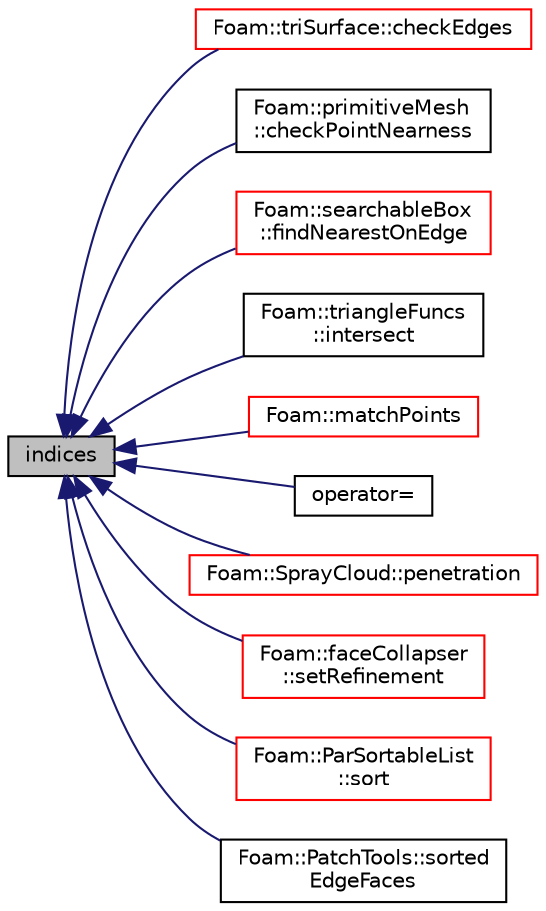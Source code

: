 digraph "indices"
{
  bgcolor="transparent";
  edge [fontname="Helvetica",fontsize="10",labelfontname="Helvetica",labelfontsize="10"];
  node [fontname="Helvetica",fontsize="10",shape=record];
  rankdir="LR";
  Node1 [label="indices",height=0.2,width=0.4,color="black", fillcolor="grey75", style="filled", fontcolor="black"];
  Node1 -> Node2 [dir="back",color="midnightblue",fontsize="10",style="solid",fontname="Helvetica"];
  Node2 [label="Foam::triSurface::checkEdges",height=0.2,width=0.4,color="red",URL="$a02758.html#a90f5f9407a227d55df8fa9120de9f122",tooltip="Check triply (or more) connected edges. "];
  Node1 -> Node3 [dir="back",color="midnightblue",fontsize="10",style="solid",fontname="Helvetica"];
  Node3 [label="Foam::primitiveMesh\l::checkPointNearness",height=0.2,width=0.4,color="black",URL="$a02008.html#aab0d0a6b33c4ddde841aec2723384314",tooltip="Check for point-point-nearness,. "];
  Node1 -> Node4 [dir="back",color="midnightblue",fontsize="10",style="solid",fontname="Helvetica"];
  Node4 [label="Foam::searchableBox\l::findNearestOnEdge",height=0.2,width=0.4,color="red",URL="$a02316.html#ac4ad7e30f9183d291a7152920f517fd4",tooltip="Calculate nearest point on edge. "];
  Node1 -> Node5 [dir="back",color="midnightblue",fontsize="10",style="solid",fontname="Helvetica"];
  Node5 [label="Foam::triangleFuncs\l::intersect",height=0.2,width=0.4,color="black",URL="$a02755.html#a366aada8f77bed49087f5c97d30087b2",tooltip="Do triangles intersect. Return bool and set intersection segment. "];
  Node1 -> Node6 [dir="back",color="midnightblue",fontsize="10",style="solid",fontname="Helvetica"];
  Node6 [label="Foam::matchPoints",height=0.2,width=0.4,color="red",URL="$a10974.html#abc7cba30306098a4eaf18f508d39ea10",tooltip="Determine correspondence between pointFields. Gets passed. "];
  Node1 -> Node7 [dir="back",color="midnightblue",fontsize="10",style="solid",fontname="Helvetica"];
  Node7 [label="operator=",height=0.2,width=0.4,color="black",URL="$a02451.html#abbec3871371d4eefd1510188d78bcc12",tooltip="Assignment operator. Takes linear time. "];
  Node1 -> Node8 [dir="back",color="midnightblue",fontsize="10",style="solid",fontname="Helvetica"];
  Node8 [label="Foam::SprayCloud::penetration",height=0.2,width=0.4,color="red",URL="$a02481.html#aa8e8605f7454fbb76092407fb1906597",tooltip="Penetration for fraction [0-1] of the current total mass. "];
  Node1 -> Node9 [dir="back",color="midnightblue",fontsize="10",style="solid",fontname="Helvetica"];
  Node9 [label="Foam::faceCollapser\l::setRefinement",height=0.2,width=0.4,color="red",URL="$a00732.html#a59a6ebacbd6a1a48f22424f5a8f81195",tooltip="Collapse faces along endpoints. Play commands into. "];
  Node1 -> Node10 [dir="back",color="midnightblue",fontsize="10",style="solid",fontname="Helvetica"];
  Node10 [label="Foam::ParSortableList\l::sort",height=0.2,width=0.4,color="red",URL="$a01809.html#a47fdc9eea42b6975cdc835bb2e08810e",tooltip="(stable) sort the list (if changed after construction time) "];
  Node1 -> Node11 [dir="back",color="midnightblue",fontsize="10",style="solid",fontname="Helvetica"];
  Node11 [label="Foam::PatchTools::sorted\lEdgeFaces",height=0.2,width=0.4,color="black",URL="$a01852.html#a6f45385fbdbafd55b359508624f4e84f"];
}

